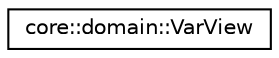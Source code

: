 digraph "Graphical Class Hierarchy"
{
 // LATEX_PDF_SIZE
  edge [fontname="Helvetica",fontsize="10",labelfontname="Helvetica",labelfontsize="10"];
  node [fontname="Helvetica",fontsize="10",shape=record];
  rankdir="LR";
  Node0 [label="core::domain::VarView",height=0.2,width=0.4,color="black", fillcolor="white", style="filled",URL="$classcore_1_1domain_1_1VarView.html",tooltip="The class representing variable mapping. Is used to compactly represent mapping from a chosen set of ..."];
}
